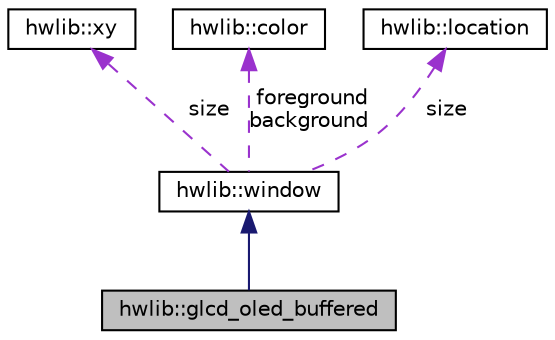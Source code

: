 digraph "hwlib::glcd_oled_buffered"
{
  edge [fontname="Helvetica",fontsize="10",labelfontname="Helvetica",labelfontsize="10"];
  node [fontname="Helvetica",fontsize="10",shape=record];
  Node2 [label="hwlib::glcd_oled_buffered",height=0.2,width=0.4,color="black", fillcolor="grey75", style="filled", fontcolor="black"];
  Node3 -> Node2 [dir="back",color="midnightblue",fontsize="10",style="solid"];
  Node3 [label="hwlib::window",height=0.2,width=0.4,color="black", fillcolor="white", style="filled",URL="$classhwlib_1_1window.html",tooltip="a graphics window "];
  Node4 -> Node3 [dir="back",color="darkorchid3",fontsize="10",style="dashed",label=" size" ];
  Node4 [label="hwlib::xy",height=0.2,width=0.4,color="black", fillcolor="white", style="filled",URL="$classhwlib_1_1xy.html"];
  Node5 -> Node3 [dir="back",color="darkorchid3",fontsize="10",style="dashed",label=" foreground\nbackground" ];
  Node5 [label="hwlib::color",height=0.2,width=0.4,color="black", fillcolor="white", style="filled",URL="$classhwlib_1_1color.html",tooltip="graphics color "];
  Node6 -> Node3 [dir="back",color="darkorchid3",fontsize="10",style="dashed",label=" size" ];
  Node6 [label="hwlib::location",height=0.2,width=0.4,color="black", fillcolor="white", style="filled",URL="$classhwlib_1_1location.html",tooltip="a pixel coordinate "];
}
